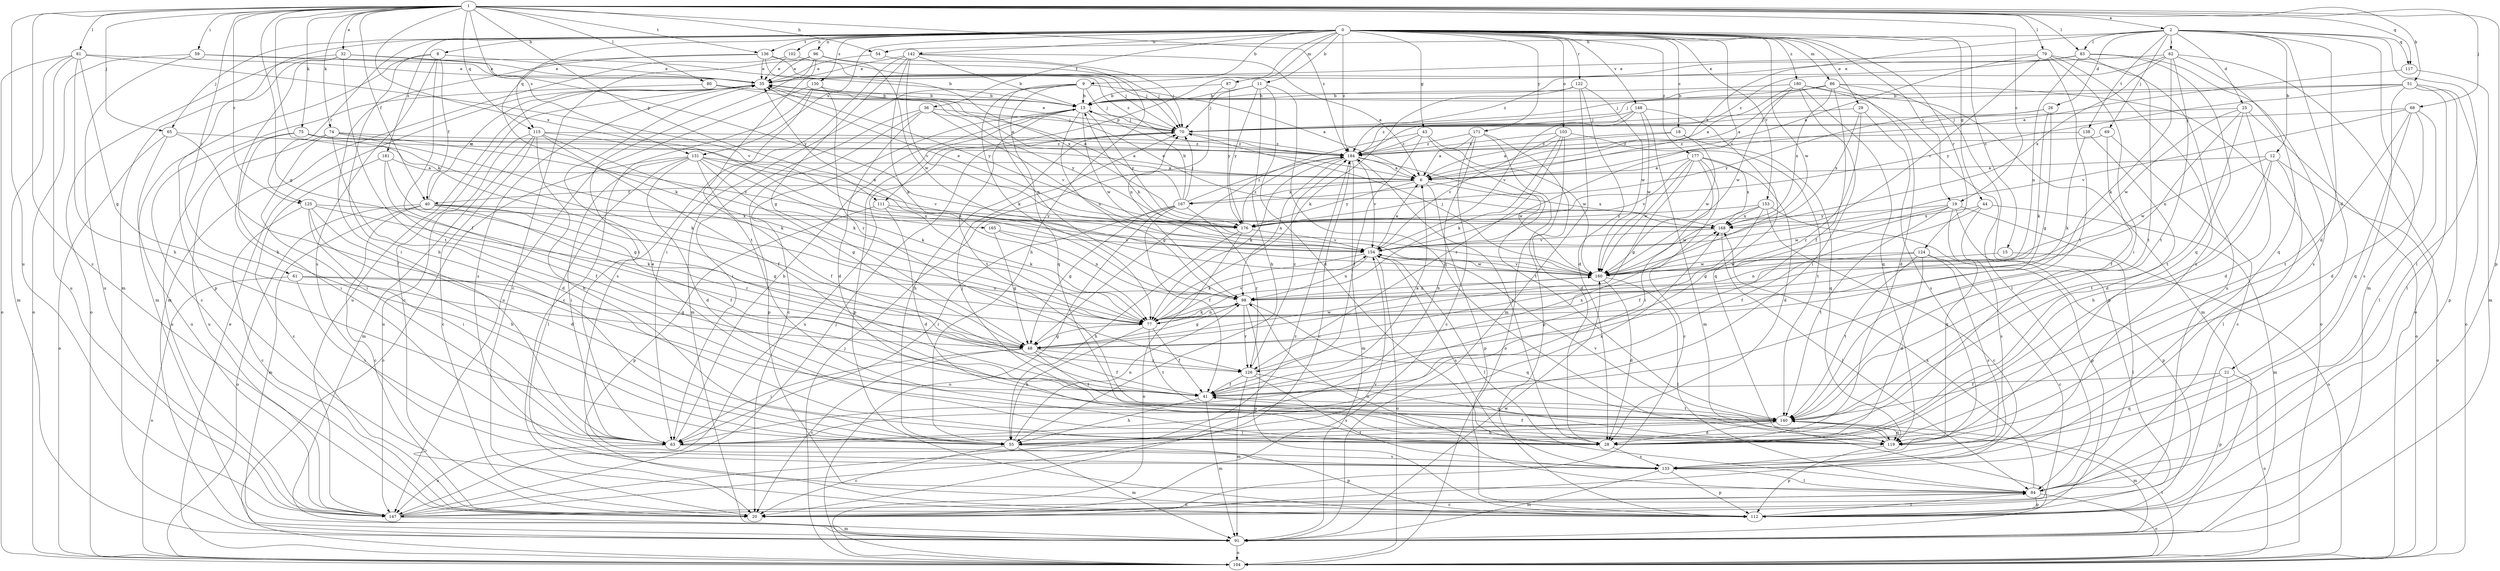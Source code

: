 strict digraph  {
0;
1;
2;
6;
8;
9;
11;
12;
13;
15;
18;
19;
20;
21;
25;
26;
28;
29;
32;
35;
36;
40;
41;
43;
44;
48;
51;
54;
55;
59;
61;
62;
63;
65;
68;
69;
70;
74;
75;
77;
79;
80;
81;
83;
84;
86;
87;
91;
96;
98;
102;
103;
104;
111;
112;
115;
117;
119;
122;
124;
125;
126;
130;
131;
133;
136;
138;
140;
142;
147;
148;
153;
154;
160;
165;
167;
168;
171;
176;
177;
180;
181;
184;
0 -> 8  [label=b];
0 -> 9  [label=b];
0 -> 11  [label=b];
0 -> 15  [label=c];
0 -> 18  [label=c];
0 -> 19  [label=c];
0 -> 29  [label=e];
0 -> 36  [label=f];
0 -> 43  [label=g];
0 -> 44  [label=g];
0 -> 65  [label=j];
0 -> 86  [label=m];
0 -> 87  [label=m];
0 -> 91  [label=m];
0 -> 96  [label=n];
0 -> 102  [label=o];
0 -> 103  [label=o];
0 -> 111  [label=p];
0 -> 115  [label=q];
0 -> 122  [label=r];
0 -> 124  [label=r];
0 -> 125  [label=r];
0 -> 130  [label=s];
0 -> 131  [label=s];
0 -> 136  [label=t];
0 -> 142  [label=u];
0 -> 148  [label=v];
0 -> 153  [label=v];
0 -> 154  [label=v];
0 -> 160  [label=w];
0 -> 171  [label=y];
0 -> 177  [label=z];
0 -> 180  [label=z];
0 -> 181  [label=z];
0 -> 184  [label=z];
1 -> 2  [label=a];
1 -> 19  [label=c];
1 -> 20  [label=c];
1 -> 32  [label=e];
1 -> 40  [label=f];
1 -> 48  [label=g];
1 -> 51  [label=h];
1 -> 54  [label=h];
1 -> 59  [label=i];
1 -> 61  [label=i];
1 -> 65  [label=j];
1 -> 68  [label=j];
1 -> 74  [label=k];
1 -> 75  [label=k];
1 -> 77  [label=k];
1 -> 79  [label=l];
1 -> 80  [label=l];
1 -> 81  [label=l];
1 -> 83  [label=l];
1 -> 111  [label=p];
1 -> 112  [label=p];
1 -> 115  [label=q];
1 -> 117  [label=q];
1 -> 125  [label=r];
1 -> 131  [label=s];
1 -> 136  [label=t];
1 -> 147  [label=u];
1 -> 165  [label=x];
1 -> 184  [label=z];
2 -> 12  [label=b];
2 -> 21  [label=d];
2 -> 25  [label=d];
2 -> 26  [label=d];
2 -> 28  [label=d];
2 -> 54  [label=h];
2 -> 62  [label=i];
2 -> 69  [label=j];
2 -> 83  [label=l];
2 -> 84  [label=l];
2 -> 91  [label=m];
2 -> 117  [label=q];
2 -> 138  [label=t];
2 -> 167  [label=x];
6 -> 40  [label=f];
6 -> 112  [label=p];
6 -> 167  [label=x];
6 -> 168  [label=x];
6 -> 176  [label=y];
8 -> 35  [label=e];
8 -> 40  [label=f];
8 -> 41  [label=f];
8 -> 55  [label=h];
8 -> 91  [label=m];
8 -> 133  [label=s];
9 -> 6  [label=a];
9 -> 13  [label=b];
9 -> 70  [label=j];
9 -> 77  [label=k];
9 -> 91  [label=m];
9 -> 98  [label=n];
9 -> 119  [label=q];
11 -> 13  [label=b];
11 -> 28  [label=d];
11 -> 55  [label=h];
11 -> 70  [label=j];
11 -> 119  [label=q];
11 -> 176  [label=y];
12 -> 6  [label=a];
12 -> 55  [label=h];
12 -> 84  [label=l];
12 -> 104  [label=o];
12 -> 140  [label=t];
12 -> 160  [label=w];
13 -> 20  [label=c];
13 -> 70  [label=j];
13 -> 98  [label=n];
13 -> 112  [label=p];
13 -> 140  [label=t];
13 -> 160  [label=w];
13 -> 176  [label=y];
15 -> 84  [label=l];
15 -> 160  [label=w];
18 -> 6  [label=a];
18 -> 119  [label=q];
18 -> 160  [label=w];
18 -> 184  [label=z];
19 -> 48  [label=g];
19 -> 104  [label=o];
19 -> 112  [label=p];
19 -> 119  [label=q];
19 -> 140  [label=t];
19 -> 160  [label=w];
19 -> 176  [label=y];
21 -> 41  [label=f];
21 -> 104  [label=o];
21 -> 112  [label=p];
21 -> 119  [label=q];
25 -> 28  [label=d];
25 -> 70  [label=j];
25 -> 98  [label=n];
25 -> 104  [label=o];
25 -> 140  [label=t];
25 -> 160  [label=w];
26 -> 48  [label=g];
26 -> 70  [label=j];
26 -> 77  [label=k];
26 -> 176  [label=y];
28 -> 35  [label=e];
28 -> 133  [label=s];
28 -> 184  [label=z];
29 -> 70  [label=j];
29 -> 126  [label=r];
29 -> 133  [label=s];
29 -> 168  [label=x];
32 -> 35  [label=e];
32 -> 55  [label=h];
32 -> 104  [label=o];
32 -> 112  [label=p];
32 -> 140  [label=t];
32 -> 176  [label=y];
35 -> 13  [label=b];
35 -> 20  [label=c];
35 -> 133  [label=s];
35 -> 147  [label=u];
35 -> 176  [label=y];
36 -> 28  [label=d];
36 -> 63  [label=i];
36 -> 70  [label=j];
36 -> 112  [label=p];
36 -> 154  [label=v];
36 -> 176  [label=y];
40 -> 20  [label=c];
40 -> 35  [label=e];
40 -> 41  [label=f];
40 -> 48  [label=g];
40 -> 91  [label=m];
40 -> 104  [label=o];
40 -> 126  [label=r];
40 -> 168  [label=x];
41 -> 6  [label=a];
41 -> 55  [label=h];
41 -> 91  [label=m];
41 -> 140  [label=t];
43 -> 41  [label=f];
43 -> 48  [label=g];
43 -> 140  [label=t];
43 -> 160  [label=w];
43 -> 184  [label=z];
44 -> 41  [label=f];
44 -> 91  [label=m];
44 -> 133  [label=s];
44 -> 168  [label=x];
48 -> 20  [label=c];
48 -> 41  [label=f];
48 -> 63  [label=i];
48 -> 126  [label=r];
48 -> 140  [label=t];
48 -> 160  [label=w];
51 -> 13  [label=b];
51 -> 70  [label=j];
51 -> 84  [label=l];
51 -> 104  [label=o];
51 -> 112  [label=p];
51 -> 133  [label=s];
51 -> 176  [label=y];
54 -> 35  [label=e];
54 -> 55  [label=h];
55 -> 20  [label=c];
55 -> 91  [label=m];
55 -> 98  [label=n];
55 -> 112  [label=p];
55 -> 140  [label=t];
59 -> 13  [label=b];
59 -> 35  [label=e];
59 -> 104  [label=o];
59 -> 147  [label=u];
61 -> 48  [label=g];
61 -> 63  [label=i];
61 -> 98  [label=n];
61 -> 104  [label=o];
62 -> 35  [label=e];
62 -> 77  [label=k];
62 -> 104  [label=o];
62 -> 119  [label=q];
62 -> 140  [label=t];
62 -> 168  [label=x];
62 -> 184  [label=z];
63 -> 13  [label=b];
63 -> 133  [label=s];
63 -> 147  [label=u];
63 -> 168  [label=x];
65 -> 41  [label=f];
65 -> 104  [label=o];
65 -> 147  [label=u];
65 -> 184  [label=z];
68 -> 28  [label=d];
68 -> 70  [label=j];
68 -> 84  [label=l];
68 -> 119  [label=q];
68 -> 140  [label=t];
68 -> 154  [label=v];
69 -> 20  [label=c];
69 -> 41  [label=f];
69 -> 184  [label=z];
70 -> 35  [label=e];
70 -> 55  [label=h];
70 -> 147  [label=u];
70 -> 184  [label=z];
74 -> 28  [label=d];
74 -> 63  [label=i];
74 -> 77  [label=k];
74 -> 147  [label=u];
74 -> 154  [label=v];
74 -> 184  [label=z];
75 -> 6  [label=a];
75 -> 63  [label=i];
75 -> 77  [label=k];
75 -> 147  [label=u];
75 -> 184  [label=z];
77 -> 41  [label=f];
77 -> 48  [label=g];
77 -> 55  [label=h];
77 -> 98  [label=n];
77 -> 140  [label=t];
77 -> 154  [label=v];
79 -> 6  [label=a];
79 -> 35  [label=e];
79 -> 63  [label=i];
79 -> 133  [label=s];
79 -> 140  [label=t];
79 -> 147  [label=u];
79 -> 154  [label=v];
80 -> 6  [label=a];
80 -> 13  [label=b];
80 -> 20  [label=c];
81 -> 35  [label=e];
81 -> 48  [label=g];
81 -> 55  [label=h];
81 -> 91  [label=m];
81 -> 104  [label=o];
81 -> 147  [label=u];
81 -> 154  [label=v];
83 -> 35  [label=e];
83 -> 98  [label=n];
83 -> 119  [label=q];
83 -> 133  [label=s];
83 -> 140  [label=t];
83 -> 184  [label=z];
84 -> 20  [label=c];
84 -> 98  [label=n];
84 -> 104  [label=o];
84 -> 112  [label=p];
84 -> 147  [label=u];
84 -> 168  [label=x];
86 -> 6  [label=a];
86 -> 13  [label=b];
86 -> 28  [label=d];
86 -> 41  [label=f];
86 -> 70  [label=j];
86 -> 104  [label=o];
86 -> 112  [label=p];
86 -> 168  [label=x];
87 -> 13  [label=b];
87 -> 98  [label=n];
87 -> 176  [label=y];
91 -> 104  [label=o];
91 -> 160  [label=w];
96 -> 20  [label=c];
96 -> 35  [label=e];
96 -> 63  [label=i];
96 -> 70  [label=j];
96 -> 140  [label=t];
96 -> 160  [label=w];
98 -> 48  [label=g];
98 -> 77  [label=k];
98 -> 112  [label=p];
98 -> 119  [label=q];
98 -> 126  [label=r];
102 -> 35  [label=e];
102 -> 70  [label=j];
102 -> 91  [label=m];
103 -> 77  [label=k];
103 -> 104  [label=o];
103 -> 126  [label=r];
103 -> 140  [label=t];
103 -> 154  [label=v];
103 -> 184  [label=z];
104 -> 35  [label=e];
104 -> 70  [label=j];
104 -> 140  [label=t];
111 -> 28  [label=d];
111 -> 77  [label=k];
111 -> 112  [label=p];
111 -> 176  [label=y];
112 -> 84  [label=l];
115 -> 20  [label=c];
115 -> 41  [label=f];
115 -> 55  [label=h];
115 -> 77  [label=k];
115 -> 91  [label=m];
115 -> 98  [label=n];
115 -> 147  [label=u];
115 -> 184  [label=z];
117 -> 6  [label=a];
117 -> 91  [label=m];
119 -> 41  [label=f];
119 -> 70  [label=j];
119 -> 112  [label=p];
119 -> 154  [label=v];
122 -> 13  [label=b];
122 -> 28  [label=d];
122 -> 77  [label=k];
122 -> 91  [label=m];
122 -> 160  [label=w];
124 -> 20  [label=c];
124 -> 28  [label=d];
124 -> 98  [label=n];
124 -> 133  [label=s];
124 -> 140  [label=t];
124 -> 160  [label=w];
125 -> 20  [label=c];
125 -> 28  [label=d];
125 -> 55  [label=h];
125 -> 63  [label=i];
125 -> 77  [label=k];
125 -> 168  [label=x];
126 -> 41  [label=f];
126 -> 91  [label=m];
126 -> 119  [label=q];
126 -> 133  [label=s];
126 -> 168  [label=x];
126 -> 184  [label=z];
130 -> 13  [label=b];
130 -> 20  [label=c];
130 -> 126  [label=r];
130 -> 133  [label=s];
130 -> 147  [label=u];
131 -> 6  [label=a];
131 -> 28  [label=d];
131 -> 41  [label=f];
131 -> 48  [label=g];
131 -> 63  [label=i];
131 -> 77  [label=k];
131 -> 84  [label=l];
131 -> 104  [label=o];
131 -> 154  [label=v];
133 -> 84  [label=l];
133 -> 91  [label=m];
133 -> 112  [label=p];
136 -> 35  [label=e];
136 -> 63  [label=i];
136 -> 70  [label=j];
136 -> 77  [label=k];
136 -> 168  [label=x];
136 -> 184  [label=z];
138 -> 28  [label=d];
138 -> 77  [label=k];
138 -> 184  [label=z];
140 -> 28  [label=d];
140 -> 55  [label=h];
140 -> 63  [label=i];
140 -> 91  [label=m];
140 -> 119  [label=q];
142 -> 6  [label=a];
142 -> 13  [label=b];
142 -> 35  [label=e];
142 -> 48  [label=g];
142 -> 63  [label=i];
142 -> 70  [label=j];
142 -> 77  [label=k];
142 -> 154  [label=v];
147 -> 70  [label=j];
147 -> 91  [label=m];
147 -> 154  [label=v];
147 -> 184  [label=z];
148 -> 70  [label=j];
148 -> 91  [label=m];
148 -> 119  [label=q];
148 -> 154  [label=v];
148 -> 160  [label=w];
148 -> 184  [label=z];
153 -> 20  [label=c];
153 -> 41  [label=f];
153 -> 112  [label=p];
153 -> 160  [label=w];
153 -> 168  [label=x];
153 -> 176  [label=y];
154 -> 6  [label=a];
154 -> 77  [label=k];
154 -> 84  [label=l];
154 -> 98  [label=n];
154 -> 104  [label=o];
154 -> 133  [label=s];
154 -> 160  [label=w];
160 -> 13  [label=b];
160 -> 28  [label=d];
160 -> 35  [label=e];
160 -> 70  [label=j];
160 -> 84  [label=l];
160 -> 98  [label=n];
160 -> 154  [label=v];
165 -> 48  [label=g];
165 -> 98  [label=n];
165 -> 154  [label=v];
167 -> 13  [label=b];
167 -> 35  [label=e];
167 -> 41  [label=f];
167 -> 48  [label=g];
167 -> 63  [label=i];
167 -> 70  [label=j];
167 -> 104  [label=o];
167 -> 126  [label=r];
167 -> 184  [label=z];
168 -> 35  [label=e];
168 -> 84  [label=l];
168 -> 154  [label=v];
171 -> 6  [label=a];
171 -> 20  [label=c];
171 -> 28  [label=d];
171 -> 55  [label=h];
171 -> 112  [label=p];
171 -> 184  [label=z];
176 -> 35  [label=e];
176 -> 55  [label=h];
176 -> 104  [label=o];
176 -> 154  [label=v];
176 -> 184  [label=z];
177 -> 6  [label=a];
177 -> 20  [label=c];
177 -> 28  [label=d];
177 -> 48  [label=g];
177 -> 63  [label=i];
177 -> 154  [label=v];
177 -> 160  [label=w];
177 -> 168  [label=x];
180 -> 6  [label=a];
180 -> 13  [label=b];
180 -> 63  [label=i];
180 -> 84  [label=l];
180 -> 91  [label=m];
180 -> 119  [label=q];
180 -> 160  [label=w];
181 -> 6  [label=a];
181 -> 20  [label=c];
181 -> 41  [label=f];
181 -> 48  [label=g];
184 -> 6  [label=a];
184 -> 20  [label=c];
184 -> 77  [label=k];
184 -> 91  [label=m];
184 -> 98  [label=n];
184 -> 154  [label=v];
184 -> 160  [label=w];
}
